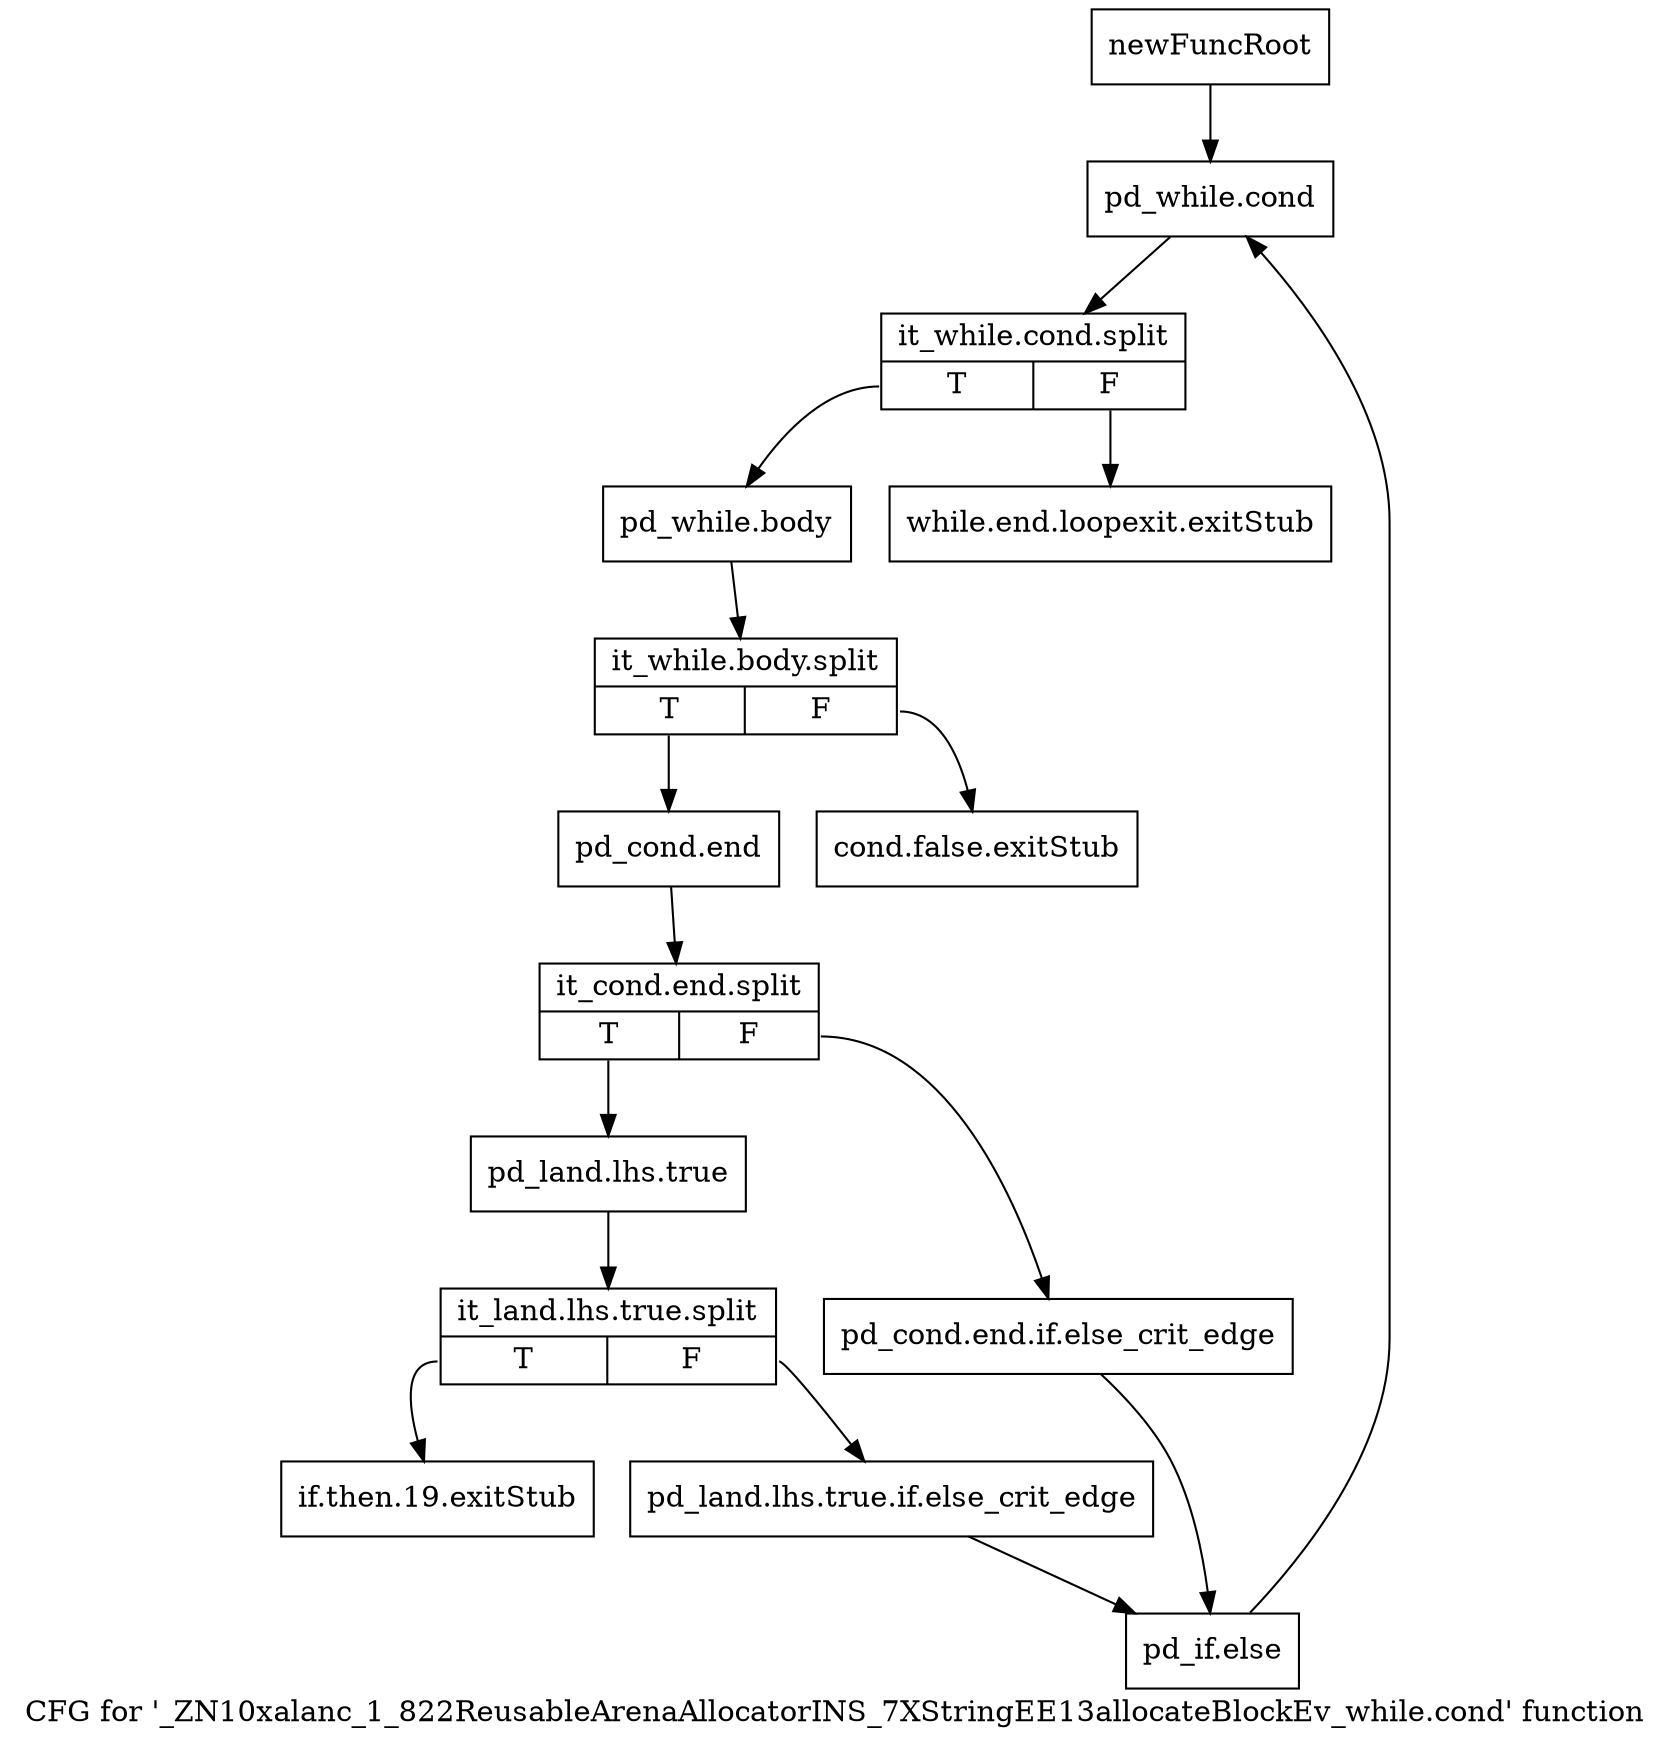 digraph "CFG for '_ZN10xalanc_1_822ReusableArenaAllocatorINS_7XStringEE13allocateBlockEv_while.cond' function" {
	label="CFG for '_ZN10xalanc_1_822ReusableArenaAllocatorINS_7XStringEE13allocateBlockEv_while.cond' function";

	Node0x9ead8c0 [shape=record,label="{newFuncRoot}"];
	Node0x9ead8c0 -> Node0x9ec8770;
	Node0x9ec8680 [shape=record,label="{while.end.loopexit.exitStub}"];
	Node0x9ec86d0 [shape=record,label="{cond.false.exitStub}"];
	Node0x9ec8720 [shape=record,label="{if.then.19.exitStub}"];
	Node0x9ec8770 [shape=record,label="{pd_while.cond}"];
	Node0x9ec8770 -> Node0xd0a9060;
	Node0xd0a9060 [shape=record,label="{it_while.cond.split|{<s0>T|<s1>F}}"];
	Node0xd0a9060:s0 -> Node0x9ec87c0;
	Node0xd0a9060:s1 -> Node0x9ec8680;
	Node0x9ec87c0 [shape=record,label="{pd_while.body}"];
	Node0x9ec87c0 -> Node0xd0a8f20;
	Node0xd0a8f20 [shape=record,label="{it_while.body.split|{<s0>T|<s1>F}}"];
	Node0xd0a8f20:s0 -> Node0x9ec8810;
	Node0xd0a8f20:s1 -> Node0x9ec86d0;
	Node0x9ec8810 [shape=record,label="{pd_cond.end}"];
	Node0x9ec8810 -> Node0xd09f7e0;
	Node0xd09f7e0 [shape=record,label="{it_cond.end.split|{<s0>T|<s1>F}}"];
	Node0xd09f7e0:s0 -> Node0x9ec88b0;
	Node0xd09f7e0:s1 -> Node0x9ec8860;
	Node0x9ec8860 [shape=record,label="{pd_cond.end.if.else_crit_edge}"];
	Node0x9ec8860 -> Node0x9ec8950;
	Node0x9ec88b0 [shape=record,label="{pd_land.lhs.true}"];
	Node0x9ec88b0 -> Node0xd0a8ca0;
	Node0xd0a8ca0 [shape=record,label="{it_land.lhs.true.split|{<s0>T|<s1>F}}"];
	Node0xd0a8ca0:s0 -> Node0x9ec8720;
	Node0xd0a8ca0:s1 -> Node0x9ec8900;
	Node0x9ec8900 [shape=record,label="{pd_land.lhs.true.if.else_crit_edge}"];
	Node0x9ec8900 -> Node0x9ec8950;
	Node0x9ec8950 [shape=record,label="{pd_if.else}"];
	Node0x9ec8950 -> Node0x9ec8770;
}
